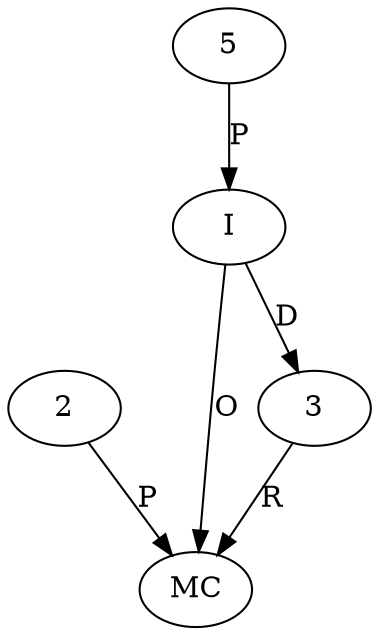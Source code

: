 digraph "AUG" {

  1 [ label="MC" s="setName()" t="TestSuite" l="50" ];
  2 [ t="String" v="EnumUtils Tests" ];
  3 [ t="TestSuite" n="suite" ];
  4 [ label="I" t="TestSuite" l="49" ];
  5 [ t="Class" v="null" n="SimpleToStringStyleTest.class" ];
  4 -> 1 [ label="O" ];
  2 -> 1 [ label="P" ];
  3 -> 1 [ label="R" ];
  4 -> 3 [ label="D" ];
  5 -> 4 [ label="P" ];
}
